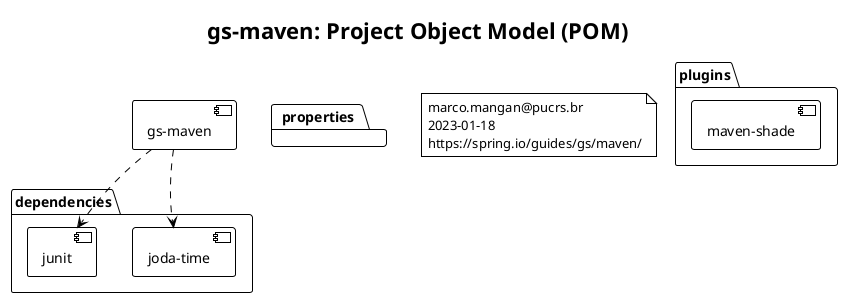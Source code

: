 @startuml

!theme plain

title gs-maven: Project Object Model (POM)


component [gs-maven] as A


package dependencies {
component [joda-time] as B
component [junit] as C
}

package properties {

}

package plugins {
component [maven-shade] as D
}

A .> B
A .> C

A -Down[Hidden]-> B

note as N1
 marco.mangan@pucrs.br
 2023-01-18
 https://spring.io/guides/gs/maven/
end note

 

@enduml

